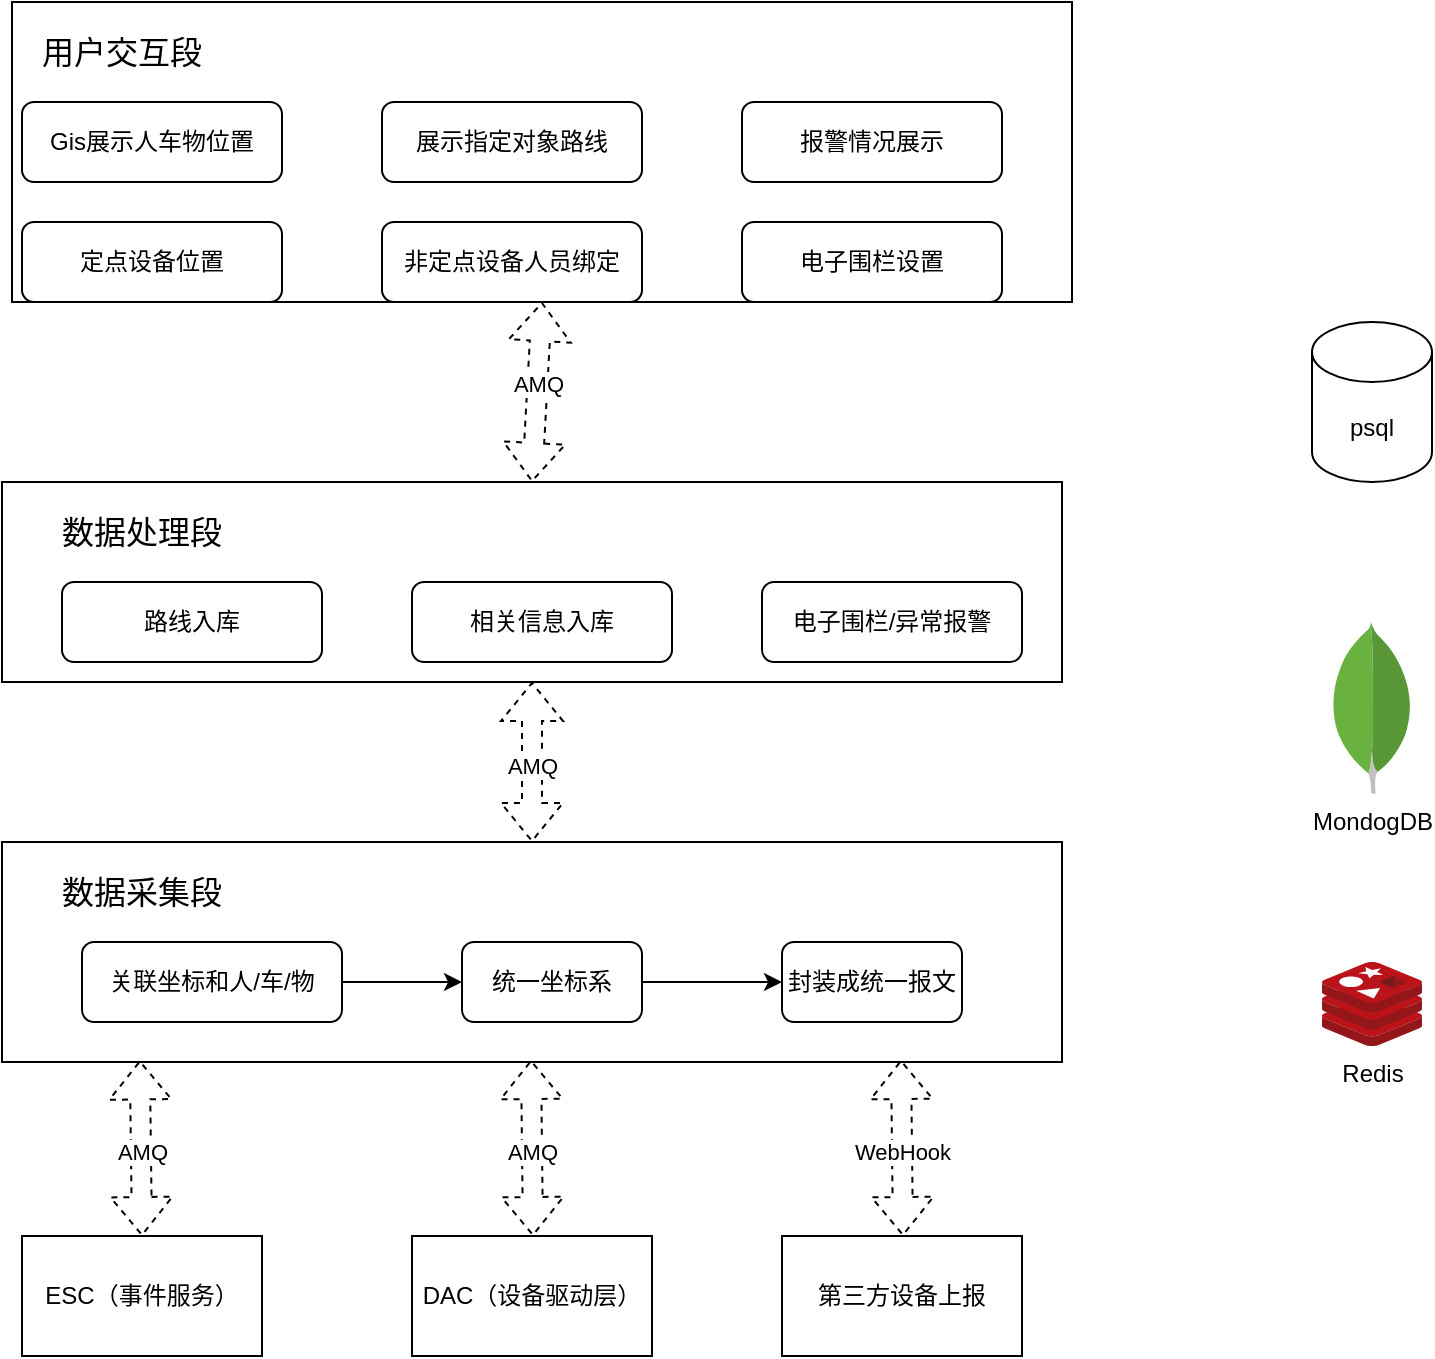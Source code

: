 <mxfile version="24.7.7">
  <diagram name="第 1 页" id="qZTAHNM4npRYEHCoVnOT">
    <mxGraphModel dx="853" dy="432" grid="1" gridSize="10" guides="1" tooltips="1" connect="1" arrows="1" fold="1" page="1" pageScale="1" pageWidth="1200" pageHeight="1920" math="0" shadow="0">
      <root>
        <mxCell id="0" />
        <mxCell id="1" parent="0" />
        <mxCell id="PgLJzFWGaRH6koLZOXl_-1" value="" style="rounded=0;whiteSpace=wrap;html=1;" vertex="1" parent="1">
          <mxGeometry x="230" y="570" width="530" height="110" as="geometry" />
        </mxCell>
        <mxCell id="PgLJzFWGaRH6koLZOXl_-2" value="" style="rounded=0;whiteSpace=wrap;html=1;" vertex="1" parent="1">
          <mxGeometry x="230" y="390" width="530" height="100" as="geometry" />
        </mxCell>
        <mxCell id="PgLJzFWGaRH6koLZOXl_-3" value="" style="rounded=0;whiteSpace=wrap;html=1;" vertex="1" parent="1">
          <mxGeometry x="235" y="150" width="530" height="150" as="geometry" />
        </mxCell>
        <mxCell id="PgLJzFWGaRH6koLZOXl_-4" value="" style="shape=flexArrow;endArrow=classic;startArrow=classic;html=1;rounded=0;exitX=0.5;exitY=0;exitDx=0;exitDy=0;entryX=0.5;entryY=1;entryDx=0;entryDy=0;dashed=1;" edge="1" parent="1" source="PgLJzFWGaRH6koLZOXl_-2" target="PgLJzFWGaRH6koLZOXl_-3">
          <mxGeometry width="100" height="100" relative="1" as="geometry">
            <mxPoint x="400" y="380" as="sourcePoint" />
            <mxPoint x="500" y="280" as="targetPoint" />
          </mxGeometry>
        </mxCell>
        <mxCell id="PgLJzFWGaRH6koLZOXl_-6" value="AMQ" style="edgeLabel;html=1;align=center;verticalAlign=middle;resizable=0;points=[];" vertex="1" connectable="0" parent="PgLJzFWGaRH6koLZOXl_-4">
          <mxGeometry x="0.136" y="-5" relative="1" as="geometry">
            <mxPoint x="-5" y="1" as="offset" />
          </mxGeometry>
        </mxCell>
        <mxCell id="PgLJzFWGaRH6koLZOXl_-5" value="" style="shape=flexArrow;endArrow=classic;startArrow=classic;html=1;rounded=0;exitX=0.5;exitY=0;exitDx=0;exitDy=0;entryX=0.5;entryY=1;entryDx=0;entryDy=0;dashed=1;" edge="1" parent="1" source="PgLJzFWGaRH6koLZOXl_-1" target="PgLJzFWGaRH6koLZOXl_-2">
          <mxGeometry width="100" height="100" relative="1" as="geometry">
            <mxPoint x="490" y="570" as="sourcePoint" />
            <mxPoint x="490" y="460" as="targetPoint" />
          </mxGeometry>
        </mxCell>
        <mxCell id="PgLJzFWGaRH6koLZOXl_-7" value="AMQ" style="edgeLabel;html=1;align=center;verticalAlign=middle;resizable=0;points=[];" vertex="1" connectable="0" parent="PgLJzFWGaRH6koLZOXl_-5">
          <mxGeometry x="-0.045" y="-3" relative="1" as="geometry">
            <mxPoint x="-3" as="offset" />
          </mxGeometry>
        </mxCell>
        <mxCell id="PgLJzFWGaRH6koLZOXl_-8" value="数据采集段" style="text;html=1;align=center;verticalAlign=middle;whiteSpace=wrap;rounded=0;fontSize=16;" vertex="1" parent="1">
          <mxGeometry x="240" y="580" width="120" height="30" as="geometry" />
        </mxCell>
        <mxCell id="PgLJzFWGaRH6koLZOXl_-9" value="ESC（事件服务）" style="rounded=0;whiteSpace=wrap;html=1;" vertex="1" parent="1">
          <mxGeometry x="240" y="767" width="120" height="60" as="geometry" />
        </mxCell>
        <mxCell id="PgLJzFWGaRH6koLZOXl_-10" value="DAC（设备驱动层）" style="rounded=0;whiteSpace=wrap;html=1;" vertex="1" parent="1">
          <mxGeometry x="435" y="767" width="120" height="60" as="geometry" />
        </mxCell>
        <mxCell id="PgLJzFWGaRH6koLZOXl_-11" value="第三方设备上报" style="rounded=0;whiteSpace=wrap;html=1;" vertex="1" parent="1">
          <mxGeometry x="620" y="767" width="120" height="60" as="geometry" />
        </mxCell>
        <mxCell id="PgLJzFWGaRH6koLZOXl_-12" value="" style="shape=flexArrow;endArrow=classic;startArrow=classic;html=1;rounded=0;exitX=0.5;exitY=0;exitDx=0;exitDy=0;entryX=0.13;entryY=0.993;entryDx=0;entryDy=0;dashed=1;entryPerimeter=0;" edge="1" parent="1" source="PgLJzFWGaRH6koLZOXl_-9" target="PgLJzFWGaRH6koLZOXl_-1">
          <mxGeometry width="100" height="100" relative="1" as="geometry">
            <mxPoint x="299.57" y="767" as="sourcePoint" />
            <mxPoint x="299.57" y="657" as="targetPoint" />
          </mxGeometry>
        </mxCell>
        <mxCell id="PgLJzFWGaRH6koLZOXl_-13" value="AMQ" style="edgeLabel;html=1;align=center;verticalAlign=middle;resizable=0;points=[];" vertex="1" connectable="0" parent="PgLJzFWGaRH6koLZOXl_-12">
          <mxGeometry x="-0.045" y="-3" relative="1" as="geometry">
            <mxPoint x="-3" as="offset" />
          </mxGeometry>
        </mxCell>
        <mxCell id="PgLJzFWGaRH6koLZOXl_-20" value="" style="shape=flexArrow;endArrow=classic;startArrow=classic;html=1;rounded=0;exitX=0.5;exitY=0;exitDx=0;exitDy=0;entryX=0.13;entryY=0.993;entryDx=0;entryDy=0;dashed=1;entryPerimeter=0;" edge="1" parent="1">
          <mxGeometry width="100" height="100" relative="1" as="geometry">
            <mxPoint x="495.5" y="767" as="sourcePoint" />
            <mxPoint x="494.5" y="679" as="targetPoint" />
          </mxGeometry>
        </mxCell>
        <mxCell id="PgLJzFWGaRH6koLZOXl_-21" value="AMQ" style="edgeLabel;html=1;align=center;verticalAlign=middle;resizable=0;points=[];" vertex="1" connectable="0" parent="PgLJzFWGaRH6koLZOXl_-20">
          <mxGeometry x="-0.045" y="-3" relative="1" as="geometry">
            <mxPoint x="-3" as="offset" />
          </mxGeometry>
        </mxCell>
        <mxCell id="PgLJzFWGaRH6koLZOXl_-22" value="" style="shape=flexArrow;endArrow=classic;startArrow=classic;html=1;rounded=0;exitX=0.5;exitY=0;exitDx=0;exitDy=0;entryX=0.13;entryY=0.993;entryDx=0;entryDy=0;dashed=1;entryPerimeter=0;" edge="1" parent="1">
          <mxGeometry width="100" height="100" relative="1" as="geometry">
            <mxPoint x="680.5" y="767" as="sourcePoint" />
            <mxPoint x="679.5" y="679" as="targetPoint" />
          </mxGeometry>
        </mxCell>
        <mxCell id="PgLJzFWGaRH6koLZOXl_-23" value="WebHook" style="edgeLabel;html=1;align=center;verticalAlign=middle;resizable=0;points=[];" vertex="1" connectable="0" parent="PgLJzFWGaRH6koLZOXl_-22">
          <mxGeometry x="-0.045" y="-3" relative="1" as="geometry">
            <mxPoint x="-3" as="offset" />
          </mxGeometry>
        </mxCell>
        <mxCell id="PgLJzFWGaRH6koLZOXl_-24" value="封装成统一报文" style="rounded=1;whiteSpace=wrap;html=1;" vertex="1" parent="1">
          <mxGeometry x="620" y="620" width="90" height="40" as="geometry" />
        </mxCell>
        <mxCell id="PgLJzFWGaRH6koLZOXl_-29" value="" style="edgeStyle=orthogonalEdgeStyle;rounded=0;orthogonalLoop=1;jettySize=auto;html=1;" edge="1" parent="1" source="PgLJzFWGaRH6koLZOXl_-25" target="PgLJzFWGaRH6koLZOXl_-24">
          <mxGeometry relative="1" as="geometry" />
        </mxCell>
        <mxCell id="PgLJzFWGaRH6koLZOXl_-25" value="统一坐标系" style="rounded=1;whiteSpace=wrap;html=1;" vertex="1" parent="1">
          <mxGeometry x="460" y="620" width="90" height="40" as="geometry" />
        </mxCell>
        <mxCell id="PgLJzFWGaRH6koLZOXl_-28" value="" style="edgeStyle=orthogonalEdgeStyle;rounded=0;orthogonalLoop=1;jettySize=auto;html=1;" edge="1" parent="1" source="PgLJzFWGaRH6koLZOXl_-26" target="PgLJzFWGaRH6koLZOXl_-25">
          <mxGeometry relative="1" as="geometry" />
        </mxCell>
        <mxCell id="PgLJzFWGaRH6koLZOXl_-26" value="关联坐标和人/车/物" style="rounded=1;whiteSpace=wrap;html=1;" vertex="1" parent="1">
          <mxGeometry x="270" y="620" width="130" height="40" as="geometry" />
        </mxCell>
        <mxCell id="PgLJzFWGaRH6koLZOXl_-30" value="数据处理段" style="text;html=1;align=center;verticalAlign=middle;whiteSpace=wrap;rounded=0;fontSize=16;" vertex="1" parent="1">
          <mxGeometry x="240" y="400" width="120" height="30" as="geometry" />
        </mxCell>
        <mxCell id="PgLJzFWGaRH6koLZOXl_-32" value="相关信息入库" style="rounded=1;whiteSpace=wrap;html=1;" vertex="1" parent="1">
          <mxGeometry x="435" y="440" width="130" height="40" as="geometry" />
        </mxCell>
        <mxCell id="PgLJzFWGaRH6koLZOXl_-33" value="路线入库" style="rounded=1;whiteSpace=wrap;html=1;" vertex="1" parent="1">
          <mxGeometry x="260" y="440" width="130" height="40" as="geometry" />
        </mxCell>
        <mxCell id="PgLJzFWGaRH6koLZOXl_-35" value="电子围栏/异常报警" style="rounded=1;whiteSpace=wrap;html=1;" vertex="1" parent="1">
          <mxGeometry x="610" y="440" width="130" height="40" as="geometry" />
        </mxCell>
        <mxCell id="PgLJzFWGaRH6koLZOXl_-36" value="用户交互段" style="text;html=1;align=center;verticalAlign=middle;whiteSpace=wrap;rounded=0;fontSize=16;" vertex="1" parent="1">
          <mxGeometry x="230" y="160" width="120" height="30" as="geometry" />
        </mxCell>
        <mxCell id="PgLJzFWGaRH6koLZOXl_-38" value="定点设备位置" style="rounded=1;whiteSpace=wrap;html=1;" vertex="1" parent="1">
          <mxGeometry x="240" y="260" width="130" height="40" as="geometry" />
        </mxCell>
        <mxCell id="PgLJzFWGaRH6koLZOXl_-39" value="非定点设备人员绑定" style="rounded=1;whiteSpace=wrap;html=1;" vertex="1" parent="1">
          <mxGeometry x="420" y="260" width="130" height="40" as="geometry" />
        </mxCell>
        <mxCell id="PgLJzFWGaRH6koLZOXl_-41" value="电子围栏设置" style="rounded=1;whiteSpace=wrap;html=1;" vertex="1" parent="1">
          <mxGeometry x="600" y="260" width="130" height="40" as="geometry" />
        </mxCell>
        <mxCell id="PgLJzFWGaRH6koLZOXl_-42" value="psql" style="shape=cylinder3;whiteSpace=wrap;html=1;boundedLbl=1;backgroundOutline=1;size=15;" vertex="1" parent="1">
          <mxGeometry x="885" y="310" width="60" height="80" as="geometry" />
        </mxCell>
        <mxCell id="PgLJzFWGaRH6koLZOXl_-46" value="Redis" style="image;sketch=0;aspect=fixed;html=1;points=[];align=center;fontSize=12;image=img/lib/mscae/Cache_Redis_Product.svg;" vertex="1" parent="1">
          <mxGeometry x="890" y="630" width="50" height="42" as="geometry" />
        </mxCell>
        <mxCell id="PgLJzFWGaRH6koLZOXl_-47" value="MondogDB" style="dashed=0;outlineConnect=0;html=1;align=center;labelPosition=center;verticalLabelPosition=bottom;verticalAlign=top;shape=mxgraph.weblogos.mongodb" vertex="1" parent="1">
          <mxGeometry x="894.4" y="460" width="41.2" height="86.2" as="geometry" />
        </mxCell>
        <mxCell id="PgLJzFWGaRH6koLZOXl_-48" value="Gis展示人车物位置" style="rounded=1;whiteSpace=wrap;html=1;" vertex="1" parent="1">
          <mxGeometry x="240" y="200" width="130" height="40" as="geometry" />
        </mxCell>
        <mxCell id="PgLJzFWGaRH6koLZOXl_-49" value="展示指定对象路线" style="rounded=1;whiteSpace=wrap;html=1;" vertex="1" parent="1">
          <mxGeometry x="420" y="200" width="130" height="40" as="geometry" />
        </mxCell>
        <mxCell id="PgLJzFWGaRH6koLZOXl_-50" value="报警情况展示" style="rounded=1;whiteSpace=wrap;html=1;" vertex="1" parent="1">
          <mxGeometry x="600" y="200" width="130" height="40" as="geometry" />
        </mxCell>
      </root>
    </mxGraphModel>
  </diagram>
</mxfile>
